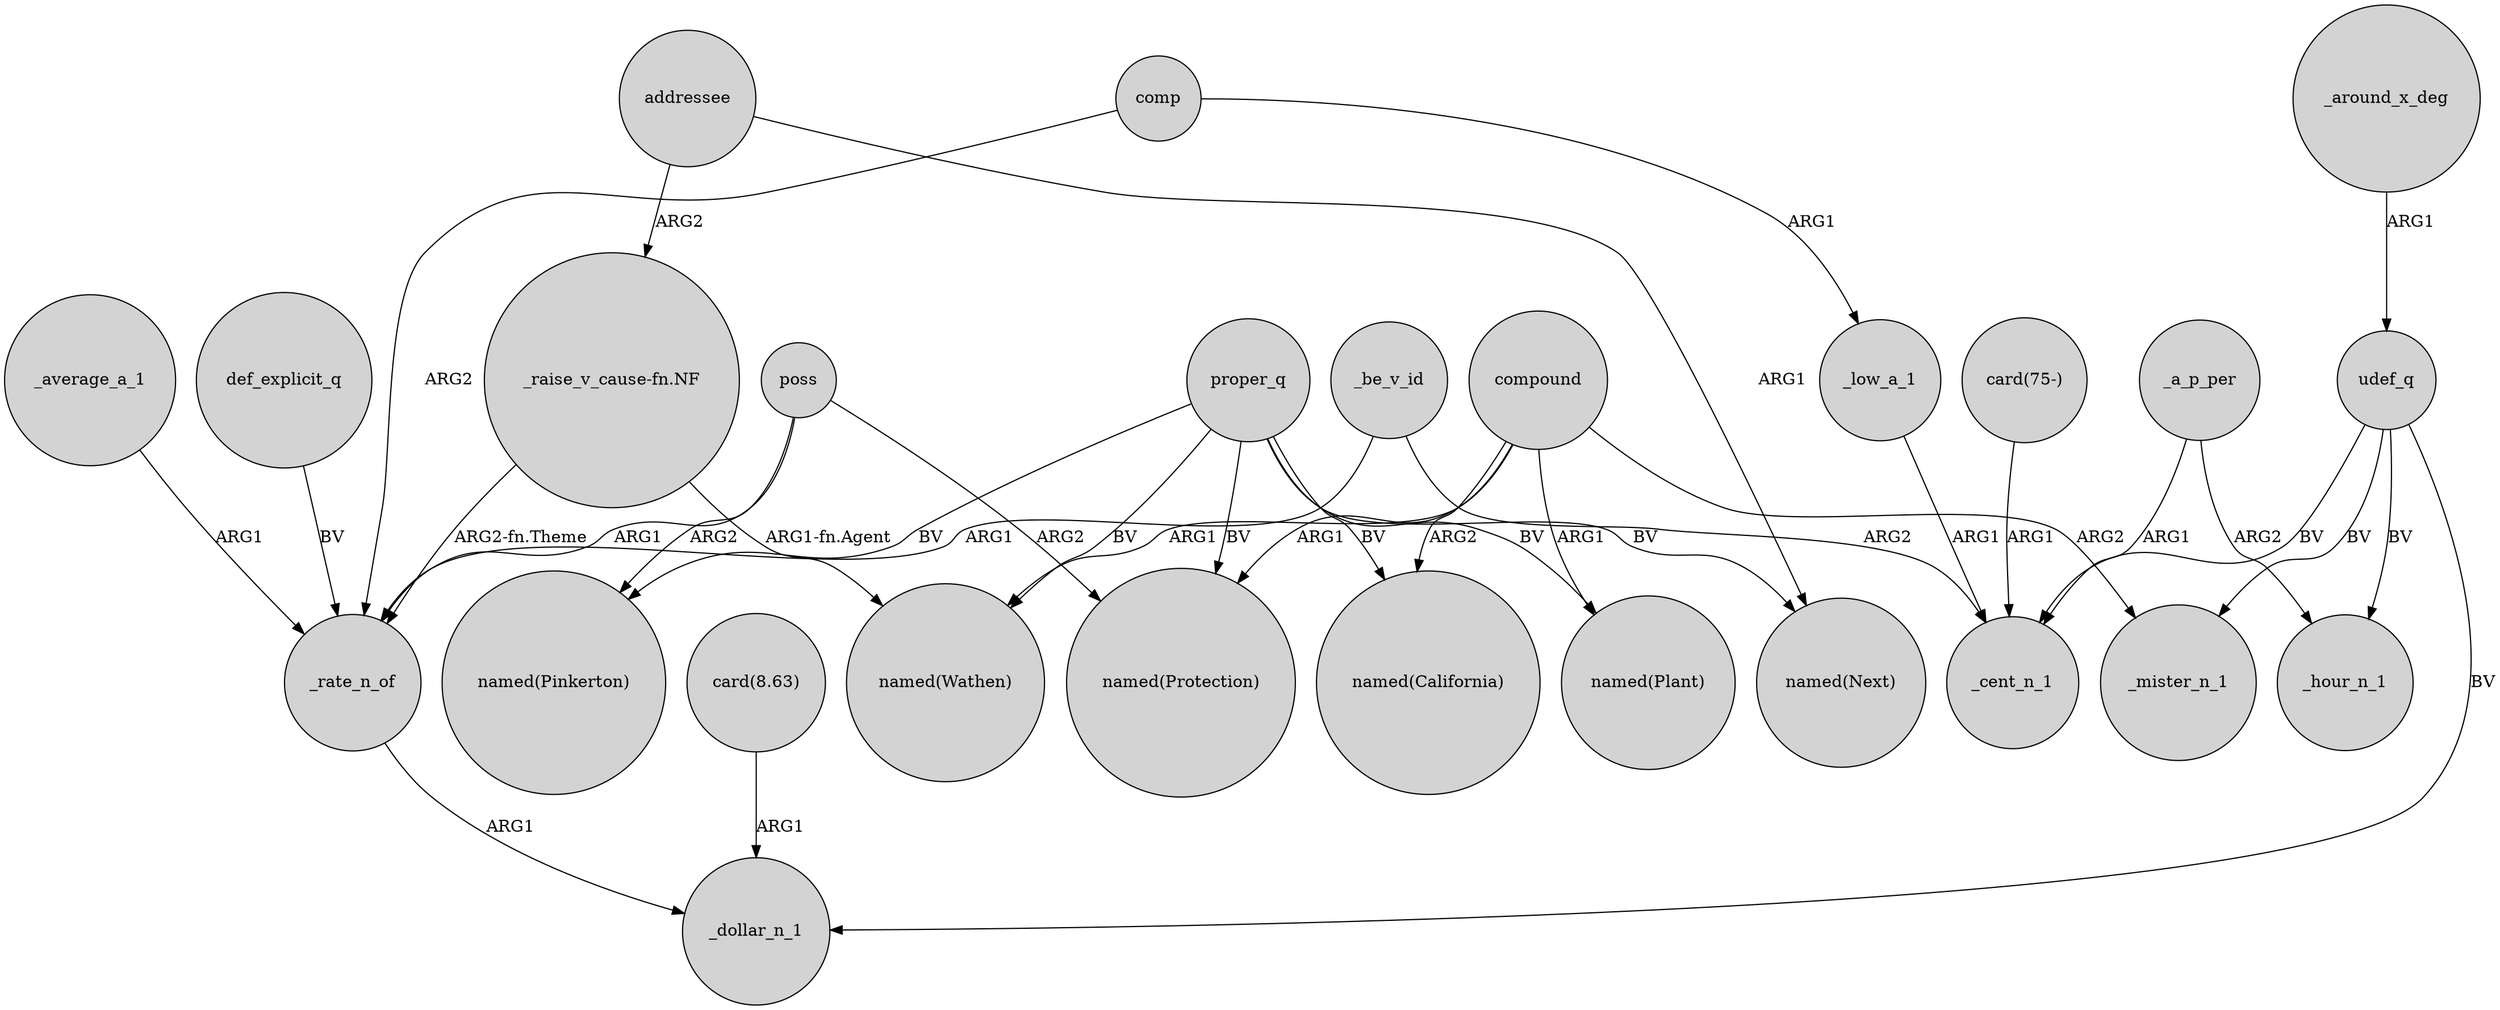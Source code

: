 digraph {
	node [shape=circle style=filled]
	proper_q -> "named(Pinkerton)" [label=BV]
	poss -> _rate_n_of [label=ARG1]
	"_raise_v_cause-fn.NF" -> "named(Wathen)" [label="ARG1-fn.Agent"]
	proper_q -> "named(Protection)" [label=BV]
	addressee -> "named(Next)" [label=ARG1]
	def_explicit_q -> _rate_n_of [label=BV]
	compound -> _mister_n_1 [label=ARG2]
	comp -> _rate_n_of [label=ARG2]
	"card(8.63)" -> _dollar_n_1 [label=ARG1]
	compound -> "named(Wathen)" [label=ARG1]
	udef_q -> _hour_n_1 [label=BV]
	compound -> "named(Protection)" [label=ARG1]
	udef_q -> _mister_n_1 [label=BV]
	proper_q -> "named(California)" [label=BV]
	_rate_n_of -> _dollar_n_1 [label=ARG1]
	_be_v_id -> _cent_n_1 [label=ARG2]
	udef_q -> _cent_n_1 [label=BV]
	poss -> "named(Pinkerton)" [label=ARG2]
	_around_x_deg -> udef_q [label=ARG1]
	proper_q -> "named(Wathen)" [label=BV]
	poss -> "named(Protection)" [label=ARG2]
	_be_v_id -> _rate_n_of [label=ARG1]
	proper_q -> "named(Next)" [label=BV]
	_a_p_per -> _cent_n_1 [label=ARG1]
	compound -> "named(Plant)" [label=ARG1]
	proper_q -> "named(Plant)" [label=BV]
	"card(75-)" -> _cent_n_1 [label=ARG1]
	compound -> "named(California)" [label=ARG2]
	addressee -> "_raise_v_cause-fn.NF" [label=ARG2]
	_average_a_1 -> _rate_n_of [label=ARG1]
	_a_p_per -> _hour_n_1 [label=ARG2]
	_low_a_1 -> _cent_n_1 [label=ARG1]
	"_raise_v_cause-fn.NF" -> _rate_n_of [label="ARG2-fn.Theme"]
	udef_q -> _dollar_n_1 [label=BV]
	comp -> _low_a_1 [label=ARG1]
}
